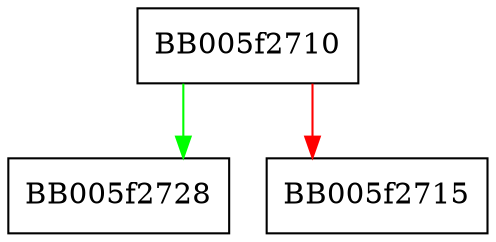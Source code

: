 digraph WPACKET_get_total_written {
  node [shape="box"];
  graph [splines=ortho];
  BB005f2710 -> BB005f2728 [color="green"];
  BB005f2710 -> BB005f2715 [color="red"];
}